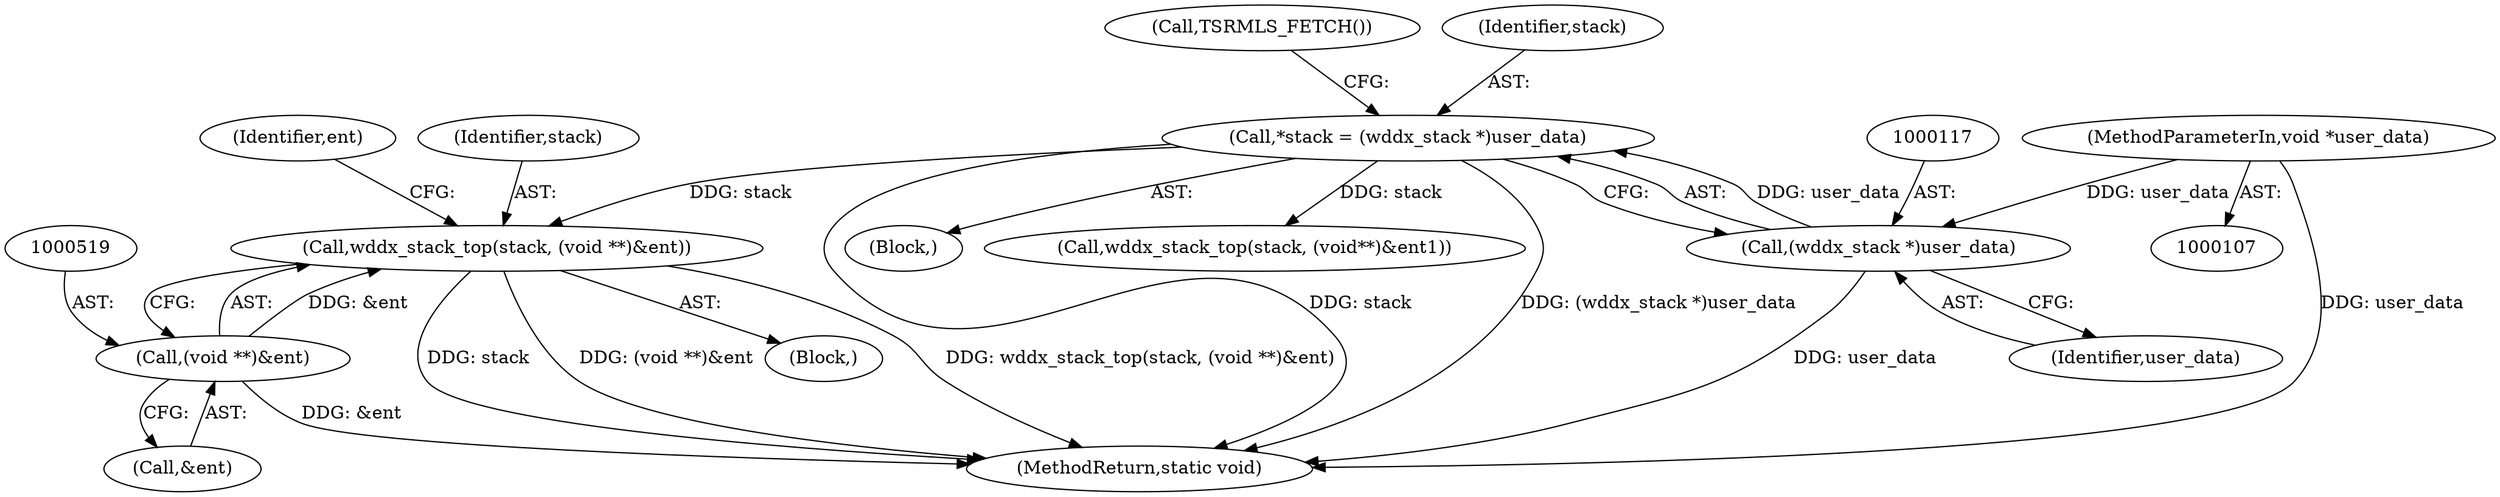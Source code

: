 digraph "0_php_b1bd4119bcafab6f9a8f84d92cd65eec3afeface@pointer" {
"1000516" [label="(Call,wddx_stack_top(stack, (void **)&ent))"];
"1000114" [label="(Call,*stack = (wddx_stack *)user_data)"];
"1000116" [label="(Call,(wddx_stack *)user_data)"];
"1000108" [label="(MethodParameterIn,void *user_data)"];
"1000518" [label="(Call,(void **)&ent)"];
"1000518" [label="(Call,(void **)&ent)"];
"1000528" [label="(MethodReturn,static void)"];
"1000516" [label="(Call,wddx_stack_top(stack, (void **)&ent))"];
"1000123" [label="(Call,TSRMLS_FETCH())"];
"1000118" [label="(Identifier,user_data)"];
"1000114" [label="(Call,*stack = (wddx_stack *)user_data)"];
"1000523" [label="(Identifier,ent)"];
"1000517" [label="(Identifier,stack)"];
"1000116" [label="(Call,(wddx_stack *)user_data)"];
"1000110" [label="(Block,)"];
"1000178" [label="(Call,wddx_stack_top(stack, (void**)&ent1))"];
"1000108" [label="(MethodParameterIn,void *user_data)"];
"1000115" [label="(Identifier,stack)"];
"1000514" [label="(Block,)"];
"1000520" [label="(Call,&ent)"];
"1000516" -> "1000514"  [label="AST: "];
"1000516" -> "1000518"  [label="CFG: "];
"1000517" -> "1000516"  [label="AST: "];
"1000518" -> "1000516"  [label="AST: "];
"1000523" -> "1000516"  [label="CFG: "];
"1000516" -> "1000528"  [label="DDG: (void **)&ent"];
"1000516" -> "1000528"  [label="DDG: wddx_stack_top(stack, (void **)&ent)"];
"1000516" -> "1000528"  [label="DDG: stack"];
"1000114" -> "1000516"  [label="DDG: stack"];
"1000518" -> "1000516"  [label="DDG: &ent"];
"1000114" -> "1000110"  [label="AST: "];
"1000114" -> "1000116"  [label="CFG: "];
"1000115" -> "1000114"  [label="AST: "];
"1000116" -> "1000114"  [label="AST: "];
"1000123" -> "1000114"  [label="CFG: "];
"1000114" -> "1000528"  [label="DDG: stack"];
"1000114" -> "1000528"  [label="DDG: (wddx_stack *)user_data"];
"1000116" -> "1000114"  [label="DDG: user_data"];
"1000114" -> "1000178"  [label="DDG: stack"];
"1000116" -> "1000118"  [label="CFG: "];
"1000117" -> "1000116"  [label="AST: "];
"1000118" -> "1000116"  [label="AST: "];
"1000116" -> "1000528"  [label="DDG: user_data"];
"1000108" -> "1000116"  [label="DDG: user_data"];
"1000108" -> "1000107"  [label="AST: "];
"1000108" -> "1000528"  [label="DDG: user_data"];
"1000518" -> "1000520"  [label="CFG: "];
"1000519" -> "1000518"  [label="AST: "];
"1000520" -> "1000518"  [label="AST: "];
"1000518" -> "1000528"  [label="DDG: &ent"];
}

